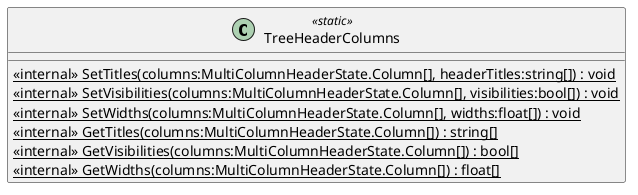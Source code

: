 @startuml
class TreeHeaderColumns <<static>> {
    <<internal>> {static} SetTitles(columns:MultiColumnHeaderState.Column[], headerTitles:string[]) : void
    <<internal>> {static} SetVisibilities(columns:MultiColumnHeaderState.Column[], visibilities:bool[]) : void
    <<internal>> {static} SetWidths(columns:MultiColumnHeaderState.Column[], widths:float[]) : void
    <<internal>> {static} GetTitles(columns:MultiColumnHeaderState.Column[]) : string[]
    <<internal>> {static} GetVisibilities(columns:MultiColumnHeaderState.Column[]) : bool[]
    <<internal>> {static} GetWidths(columns:MultiColumnHeaderState.Column[]) : float[]
}
@enduml
